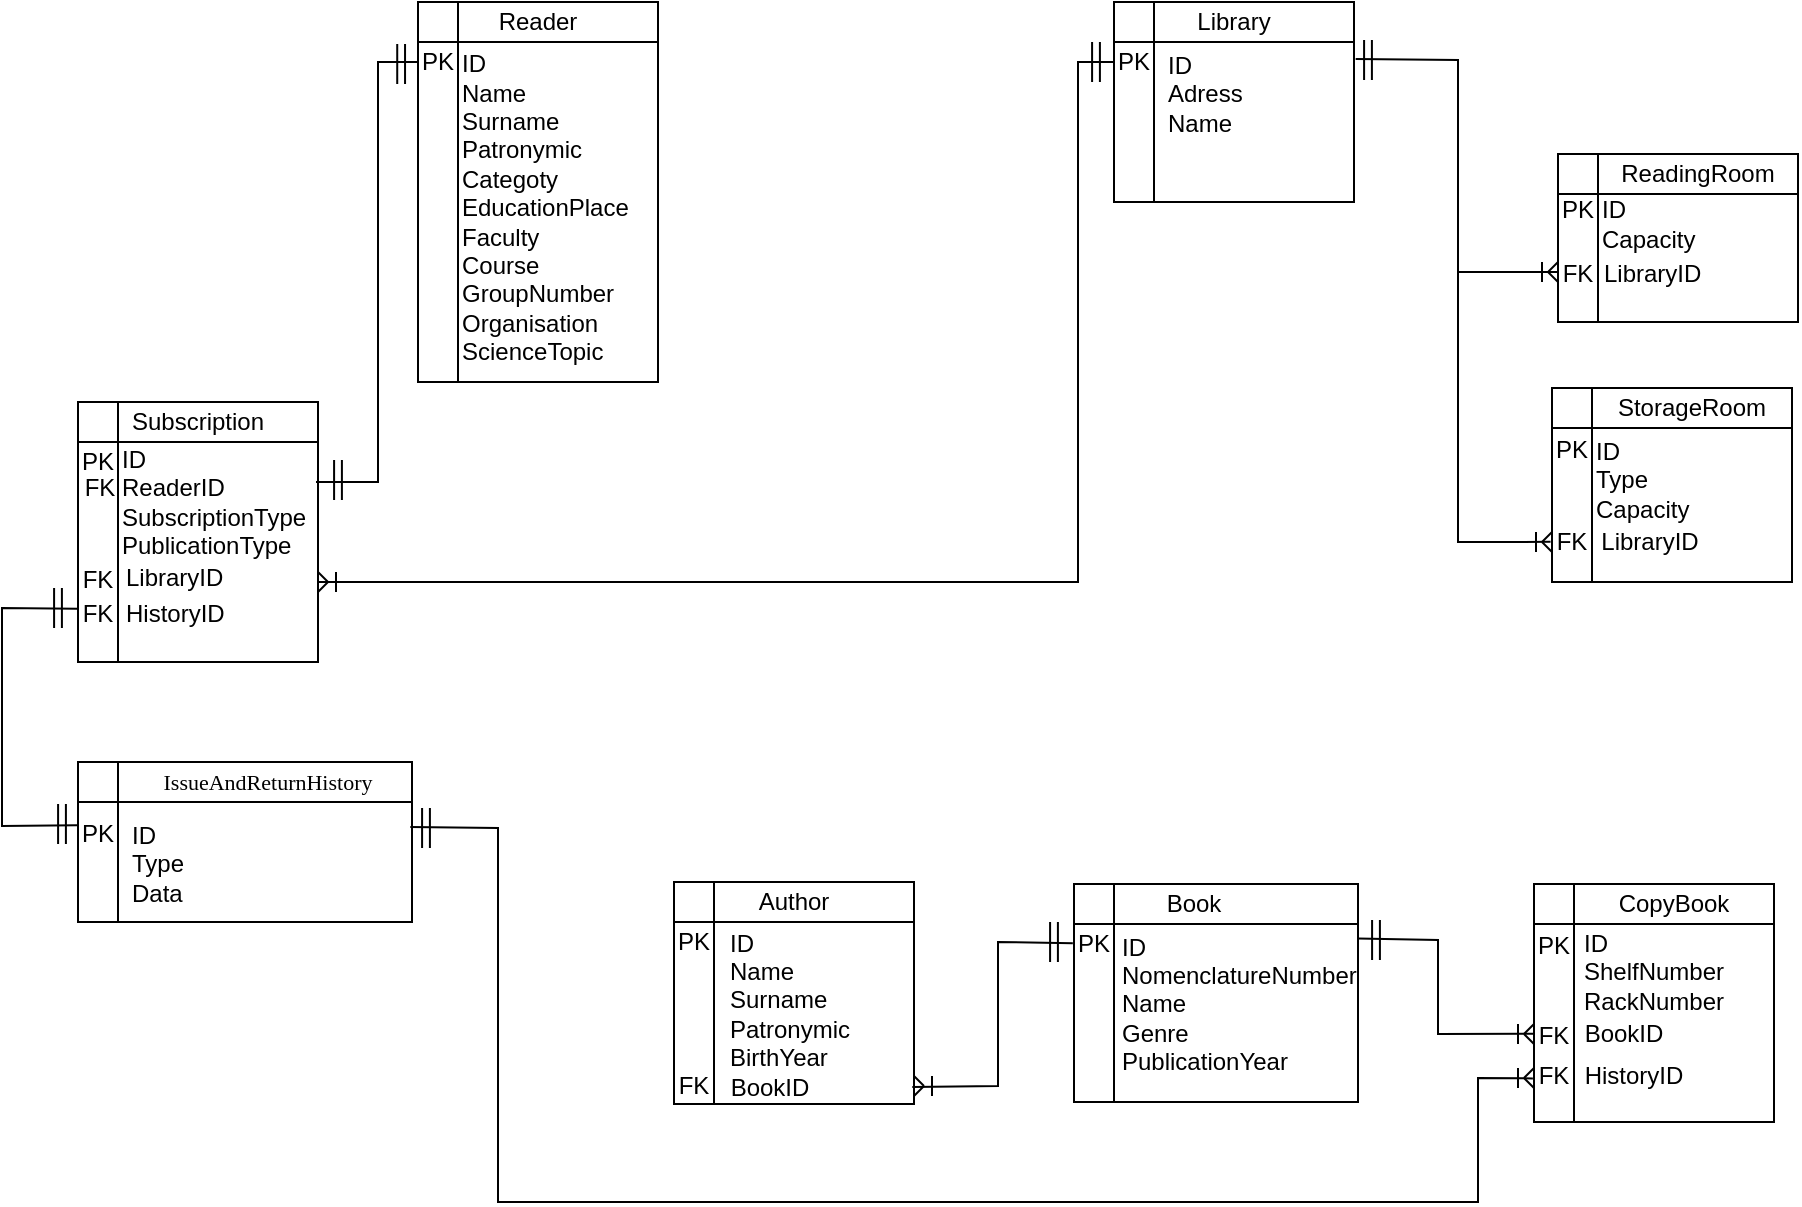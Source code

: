 <mxfile version="24.7.14">
  <diagram name="Страница — 1" id="xbnFKjU7z5Ql60mPrd5U">
    <mxGraphModel dx="1060" dy="672" grid="0" gridSize="10" guides="1" tooltips="1" connect="1" arrows="1" fold="1" page="0" pageScale="1" pageWidth="827" pageHeight="1169" math="0" shadow="0">
      <root>
        <mxCell id="0" />
        <mxCell id="1" parent="0" />
        <mxCell id="FvK3mN-A5cX9Fj2j0IP9-28" style="edgeStyle=orthogonalEdgeStyle;rounded=0;orthogonalLoop=1;jettySize=auto;html=1;exitX=1;exitY=0.5;exitDx=0;exitDy=0;endArrow=none;endFill=0;" edge="1" parent="1">
          <mxGeometry relative="1" as="geometry">
            <mxPoint x="210" y="336.5" as="sourcePoint" />
            <mxPoint x="608" y="121" as="targetPoint" />
            <Array as="points">
              <mxPoint x="210" y="370" />
              <mxPoint x="590" y="370" />
              <mxPoint x="590" y="110" />
              <mxPoint x="608" y="110" />
            </Array>
          </mxGeometry>
        </mxCell>
        <mxCell id="oDdCdlW6J0dr1nh9Fcjd-16" value="&lt;div&gt;&lt;br&gt;&lt;/div&gt;&lt;div&gt;&lt;br&gt;&lt;/div&gt;&lt;div&gt;&lt;br&gt;&lt;/div&gt;" style="shape=internalStorage;whiteSpace=wrap;html=1;backgroundOutline=1;" parent="1" vertex="1">
          <mxGeometry x="90" y="280" width="120" height="130" as="geometry" />
        </mxCell>
        <mxCell id="oDdCdlW6J0dr1nh9Fcjd-17" value="Subscription" style="text;html=1;align=center;verticalAlign=middle;whiteSpace=wrap;rounded=0;" parent="1" vertex="1">
          <mxGeometry x="120" y="280" width="60" height="20" as="geometry" />
        </mxCell>
        <mxCell id="oDdCdlW6J0dr1nh9Fcjd-18" value="&lt;div&gt;ID&lt;/div&gt;&lt;div&gt;ReaderID&lt;/div&gt;&lt;div&gt;SubscriptionType&lt;/div&gt;&lt;div&gt;PublicationType&lt;/div&gt;" style="text;html=1;align=left;verticalAlign=middle;whiteSpace=wrap;rounded=0;" parent="1" vertex="1">
          <mxGeometry x="110" y="300" width="60" height="60" as="geometry" />
        </mxCell>
        <mxCell id="oDdCdlW6J0dr1nh9Fcjd-21" value="PK" style="text;html=1;align=center;verticalAlign=middle;whiteSpace=wrap;rounded=0;" parent="1" vertex="1">
          <mxGeometry x="90" y="300" width="20" height="20" as="geometry" />
        </mxCell>
        <mxCell id="oDdCdlW6J0dr1nh9Fcjd-24" value="" style="shape=internalStorage;whiteSpace=wrap;html=1;backgroundOutline=1;" parent="1" vertex="1">
          <mxGeometry x="830" y="156" width="120" height="84" as="geometry" />
        </mxCell>
        <mxCell id="oDdCdlW6J0dr1nh9Fcjd-25" value="ReadingRoom" style="text;html=1;align=center;verticalAlign=middle;whiteSpace=wrap;rounded=0;" parent="1" vertex="1">
          <mxGeometry x="850" y="156" width="100" height="20" as="geometry" />
        </mxCell>
        <mxCell id="oDdCdlW6J0dr1nh9Fcjd-26" value="PK" style="text;html=1;align=center;verticalAlign=middle;whiteSpace=wrap;rounded=0;" parent="1" vertex="1">
          <mxGeometry x="830" y="179" width="20" height="10" as="geometry" />
        </mxCell>
        <mxCell id="oDdCdlW6J0dr1nh9Fcjd-27" value="LibraryID" style="text;html=1;align=left;verticalAlign=middle;whiteSpace=wrap;rounded=0;" parent="1" vertex="1">
          <mxGeometry x="851" y="201" width="100" height="30" as="geometry" />
        </mxCell>
        <mxCell id="oDdCdlW6J0dr1nh9Fcjd-37" value="" style="endArrow=none;html=1;rounded=0;entryX=-0.002;entryY=0.795;entryDx=0;entryDy=0;exitX=0;exitY=0.25;exitDx=0;exitDy=0;endFill=0;entryPerimeter=0;" parent="1" target="oDdCdlW6J0dr1nh9Fcjd-16" edge="1">
          <mxGeometry width="50" height="50" relative="1" as="geometry">
            <mxPoint x="102" y="491.5" as="sourcePoint" />
            <mxPoint x="100.92" y="383.43" as="targetPoint" />
            <Array as="points">
              <mxPoint x="52" y="492" />
              <mxPoint x="52" y="383" />
            </Array>
          </mxGeometry>
        </mxCell>
        <mxCell id="oDdCdlW6J0dr1nh9Fcjd-43" value="&lt;div&gt;&lt;br&gt;&lt;/div&gt;&lt;div&gt;&lt;br&gt;&lt;/div&gt;&lt;div&gt;&lt;br&gt;&lt;/div&gt;" style="shape=internalStorage;whiteSpace=wrap;html=1;backgroundOutline=1;" parent="1" vertex="1">
          <mxGeometry x="260" y="80" width="120" height="190" as="geometry" />
        </mxCell>
        <mxCell id="oDdCdlW6J0dr1nh9Fcjd-44" value="Reader" style="text;html=1;align=center;verticalAlign=middle;whiteSpace=wrap;rounded=0;" parent="1" vertex="1">
          <mxGeometry x="290" y="80" width="60" height="20" as="geometry" />
        </mxCell>
        <mxCell id="oDdCdlW6J0dr1nh9Fcjd-45" value="&lt;div&gt;ID&lt;/div&gt;&lt;div&gt;Name&lt;/div&gt;&lt;div&gt;Surname&lt;/div&gt;&lt;div&gt;Patronymic&lt;/div&gt;&lt;div&gt;Categoty&lt;/div&gt;&lt;div&gt;EducationPlace&lt;/div&gt;&lt;div&gt;Faculty&lt;/div&gt;&lt;div&gt;Course&lt;/div&gt;&lt;div&gt;GroupNumber&lt;/div&gt;&lt;div&gt;Organisation&lt;/div&gt;&lt;div&gt;ScienceTopic&lt;/div&gt;&lt;div&gt;&lt;br&gt;&lt;/div&gt;" style="text;html=1;align=left;verticalAlign=middle;whiteSpace=wrap;rounded=0;" parent="1" vertex="1">
          <mxGeometry x="280" y="160" width="60" height="60" as="geometry" />
        </mxCell>
        <mxCell id="oDdCdlW6J0dr1nh9Fcjd-46" value="PK" style="text;html=1;align=center;verticalAlign=middle;whiteSpace=wrap;rounded=0;" parent="1" vertex="1">
          <mxGeometry x="260" y="100" width="20" height="20" as="geometry" />
        </mxCell>
        <mxCell id="oDdCdlW6J0dr1nh9Fcjd-48" value="" style="endArrow=none;html=1;rounded=0;entryX=0;entryY=0.5;entryDx=0;entryDy=0;endFill=0;" parent="1" target="oDdCdlW6J0dr1nh9Fcjd-46" edge="1">
          <mxGeometry width="50" height="50" relative="1" as="geometry">
            <mxPoint x="209" y="320" as="sourcePoint" />
            <mxPoint x="410" y="290" as="targetPoint" />
            <Array as="points">
              <mxPoint x="240" y="320" />
              <mxPoint x="240" y="110" />
            </Array>
          </mxGeometry>
        </mxCell>
        <mxCell id="oDdCdlW6J0dr1nh9Fcjd-50" value="" style="endArrow=none;html=1;rounded=0;shape=link;width=-3.913;" parent="1" edge="1">
          <mxGeometry width="50" height="50" relative="1" as="geometry">
            <mxPoint x="220" y="329" as="sourcePoint" />
            <mxPoint x="220" y="309" as="targetPoint" />
          </mxGeometry>
        </mxCell>
        <mxCell id="oDdCdlW6J0dr1nh9Fcjd-55" value="&lt;div&gt;&lt;br&gt;&lt;/div&gt;&lt;div&gt;&lt;br&gt;&lt;/div&gt;&lt;div&gt;&lt;br&gt;&lt;/div&gt;" style="shape=internalStorage;whiteSpace=wrap;html=1;backgroundOutline=1;" parent="1" vertex="1">
          <mxGeometry x="388" y="520" width="120" height="111" as="geometry" />
        </mxCell>
        <mxCell id="oDdCdlW6J0dr1nh9Fcjd-56" value="Author" style="text;html=1;align=center;verticalAlign=middle;whiteSpace=wrap;rounded=0;" parent="1" vertex="1">
          <mxGeometry x="418" y="520" width="60" height="20" as="geometry" />
        </mxCell>
        <mxCell id="oDdCdlW6J0dr1nh9Fcjd-57" value="&lt;div&gt;ID&lt;/div&gt;&lt;div&gt;Name&lt;/div&gt;&lt;div&gt;Surname&lt;/div&gt;&lt;div&gt;Patronymic&lt;/div&gt;&lt;div style=&quot;&quot;&gt;BirthYear&lt;/div&gt;" style="text;html=1;align=left;verticalAlign=middle;whiteSpace=wrap;rounded=0;" parent="1" vertex="1">
          <mxGeometry x="414" y="547" width="68" height="63" as="geometry" />
        </mxCell>
        <mxCell id="oDdCdlW6J0dr1nh9Fcjd-58" value="PK" style="text;html=1;align=center;verticalAlign=middle;whiteSpace=wrap;rounded=0;" parent="1" vertex="1">
          <mxGeometry x="388" y="540" width="20" height="20" as="geometry" />
        </mxCell>
        <mxCell id="oDdCdlW6J0dr1nh9Fcjd-64" value="&lt;div&gt;&lt;br&gt;&lt;/div&gt;&lt;div&gt;&lt;br&gt;&lt;/div&gt;&lt;div&gt;&lt;br&gt;&lt;/div&gt;" style="shape=internalStorage;whiteSpace=wrap;html=1;backgroundOutline=1;" parent="1" vertex="1">
          <mxGeometry x="608" y="80" width="120" height="100" as="geometry" />
        </mxCell>
        <mxCell id="oDdCdlW6J0dr1nh9Fcjd-65" value="Library" style="text;html=1;align=center;verticalAlign=middle;whiteSpace=wrap;rounded=0;" parent="1" vertex="1">
          <mxGeometry x="638" y="80" width="60" height="20" as="geometry" />
        </mxCell>
        <mxCell id="oDdCdlW6J0dr1nh9Fcjd-66" value="ID&lt;div&gt;Adress&lt;/div&gt;&lt;div&gt;Name&lt;/div&gt;" style="text;html=1;align=left;verticalAlign=middle;whiteSpace=wrap;rounded=0;" parent="1" vertex="1">
          <mxGeometry x="633" y="96" width="58" height="60" as="geometry" />
        </mxCell>
        <mxCell id="oDdCdlW6J0dr1nh9Fcjd-67" value="PK" style="text;html=1;align=center;verticalAlign=middle;whiteSpace=wrap;rounded=0;" parent="1" vertex="1">
          <mxGeometry x="608" y="100" width="20" height="20" as="geometry" />
        </mxCell>
        <mxCell id="oDdCdlW6J0dr1nh9Fcjd-80" value="&lt;div&gt;&lt;br&gt;&lt;/div&gt;&lt;div&gt;&lt;br&gt;&lt;/div&gt;&lt;div&gt;&lt;br&gt;&lt;/div&gt;" style="shape=internalStorage;whiteSpace=wrap;html=1;backgroundOutline=1;" parent="1" vertex="1">
          <mxGeometry x="588" y="521" width="142" height="109" as="geometry" />
        </mxCell>
        <mxCell id="oDdCdlW6J0dr1nh9Fcjd-81" value="Book" style="text;html=1;align=center;verticalAlign=middle;whiteSpace=wrap;rounded=0;" parent="1" vertex="1">
          <mxGeometry x="618" y="521" width="60" height="20" as="geometry" />
        </mxCell>
        <mxCell id="oDdCdlW6J0dr1nh9Fcjd-82" value="ID&lt;div&gt;NomenclatureNumber&lt;/div&gt;&lt;div&gt;Name&lt;/div&gt;&lt;div&gt;Genre&lt;/div&gt;&lt;div&gt;PublicationYear&lt;/div&gt;" style="text;html=1;align=left;verticalAlign=middle;whiteSpace=wrap;rounded=0;" parent="1" vertex="1">
          <mxGeometry x="610" y="559.5" width="58" height="43" as="geometry" />
        </mxCell>
        <mxCell id="oDdCdlW6J0dr1nh9Fcjd-83" value="PK" style="text;html=1;align=center;verticalAlign=middle;whiteSpace=wrap;rounded=0;" parent="1" vertex="1">
          <mxGeometry x="588" y="541" width="20" height="20" as="geometry" />
        </mxCell>
        <mxCell id="oDdCdlW6J0dr1nh9Fcjd-84" value="FK" style="text;html=1;align=center;verticalAlign=middle;whiteSpace=wrap;rounded=0;" parent="1" vertex="1">
          <mxGeometry x="388" y="617" width="20" height="10" as="geometry" />
        </mxCell>
        <mxCell id="oDdCdlW6J0dr1nh9Fcjd-105" value="" style="shape=internalStorage;whiteSpace=wrap;html=1;backgroundOutline=1;" parent="1" vertex="1">
          <mxGeometry x="818" y="521" width="120" height="119" as="geometry" />
        </mxCell>
        <mxCell id="oDdCdlW6J0dr1nh9Fcjd-106" value="CopyBook" style="text;html=1;align=center;verticalAlign=middle;whiteSpace=wrap;rounded=0;" parent="1" vertex="1">
          <mxGeometry x="838" y="521" width="100" height="20" as="geometry" />
        </mxCell>
        <mxCell id="oDdCdlW6J0dr1nh9Fcjd-107" value="PK" style="text;html=1;align=center;verticalAlign=middle;whiteSpace=wrap;rounded=0;" parent="1" vertex="1">
          <mxGeometry x="818" y="547" width="20" height="10" as="geometry" />
        </mxCell>
        <mxCell id="oDdCdlW6J0dr1nh9Fcjd-109" value="&lt;div style=&quot;text-align: left;&quot;&gt;ID&lt;br&gt;&lt;/div&gt;&lt;div&gt;ShelfNumber&lt;/div&gt;&lt;div&gt;RackNumber&lt;/div&gt;&lt;div&gt;&lt;br&gt;&lt;/div&gt;&lt;div&gt;&lt;br&gt;&lt;/div&gt;&lt;div&gt;&lt;br&gt;&lt;/div&gt;&lt;div&gt;&lt;br&gt;&lt;/div&gt;&lt;div&gt;&lt;br&gt;&lt;/div&gt;" style="text;html=1;align=center;verticalAlign=middle;whiteSpace=wrap;rounded=0;" parent="1" vertex="1">
          <mxGeometry x="828" y="594" width="100" height="13" as="geometry" />
        </mxCell>
        <mxCell id="FvK3mN-A5cX9Fj2j0IP9-6" value="" style="shape=internalStorage;whiteSpace=wrap;html=1;backgroundOutline=1;" vertex="1" parent="1">
          <mxGeometry x="90" y="460" width="167" height="80" as="geometry" />
        </mxCell>
        <mxCell id="FvK3mN-A5cX9Fj2j0IP9-7" value="&lt;span style=&quot;font-family: Verdana; background-color: rgb(255, 255, 255); font-size: 11px;&quot;&gt;IssueAndReturnHistory&lt;/span&gt;" style="text;html=1;align=center;verticalAlign=middle;whiteSpace=wrap;rounded=0;" vertex="1" parent="1">
          <mxGeometry x="135" y="460" width="100" height="20" as="geometry" />
        </mxCell>
        <mxCell id="FvK3mN-A5cX9Fj2j0IP9-8" value="PK" style="text;html=1;align=center;verticalAlign=middle;whiteSpace=wrap;rounded=0;" vertex="1" parent="1">
          <mxGeometry x="90" y="491" width="20" height="10" as="geometry" />
        </mxCell>
        <mxCell id="FvK3mN-A5cX9Fj2j0IP9-9" value="ID&lt;div&gt;Type&lt;br&gt;&lt;/div&gt;&lt;div style=&quot;&quot;&gt;Data&lt;/div&gt;" style="text;html=1;align=left;verticalAlign=middle;whiteSpace=wrap;rounded=0;" vertex="1" parent="1">
          <mxGeometry x="115" y="501" width="50" height="20" as="geometry" />
        </mxCell>
        <mxCell id="FvK3mN-A5cX9Fj2j0IP9-12" value="" style="shape=internalStorage;whiteSpace=wrap;html=1;backgroundOutline=1;" vertex="1" parent="1">
          <mxGeometry x="827" y="273" width="120" height="97" as="geometry" />
        </mxCell>
        <mxCell id="FvK3mN-A5cX9Fj2j0IP9-13" value="StorageRoom" style="text;html=1;align=center;verticalAlign=middle;whiteSpace=wrap;rounded=0;" vertex="1" parent="1">
          <mxGeometry x="847" y="273" width="100" height="20" as="geometry" />
        </mxCell>
        <mxCell id="FvK3mN-A5cX9Fj2j0IP9-14" value="PK" style="text;html=1;align=center;verticalAlign=middle;whiteSpace=wrap;rounded=0;" vertex="1" parent="1">
          <mxGeometry x="827" y="299" width="20" height="10" as="geometry" />
        </mxCell>
        <mxCell id="FvK3mN-A5cX9Fj2j0IP9-15" value="ID&lt;div&gt;Type&lt;/div&gt;&lt;div style=&quot;&quot;&gt;Capacity&lt;/div&gt;" style="text;html=1;align=left;verticalAlign=middle;whiteSpace=wrap;rounded=0;" vertex="1" parent="1">
          <mxGeometry x="847" y="304" width="100" height="30" as="geometry" />
        </mxCell>
        <mxCell id="FvK3mN-A5cX9Fj2j0IP9-26" value="" style="endArrow=none;html=1;rounded=0;shape=link;width=-3.913;" edge="1" parent="1">
          <mxGeometry width="50" height="50" relative="1" as="geometry">
            <mxPoint x="251.57" y="121" as="sourcePoint" />
            <mxPoint x="251.57" y="101" as="targetPoint" />
          </mxGeometry>
        </mxCell>
        <mxCell id="FvK3mN-A5cX9Fj2j0IP9-27" value="" style="endArrow=none;html=1;rounded=0;shape=link;width=-3.913;" edge="1" parent="1">
          <mxGeometry width="50" height="50" relative="1" as="geometry">
            <mxPoint x="599" y="120" as="sourcePoint" />
            <mxPoint x="599" y="100" as="targetPoint" />
          </mxGeometry>
        </mxCell>
        <mxCell id="FvK3mN-A5cX9Fj2j0IP9-30" value="FK" style="text;html=1;align=center;verticalAlign=middle;whiteSpace=wrap;rounded=0;" vertex="1" parent="1">
          <mxGeometry x="90" y="362" width="20" height="14" as="geometry" />
        </mxCell>
        <mxCell id="FvK3mN-A5cX9Fj2j0IP9-34" value="" style="endArrow=none;html=1;rounded=0;" edge="1" parent="1">
          <mxGeometry width="50" height="50" relative="1" as="geometry">
            <mxPoint x="210" y="375" as="sourcePoint" />
            <mxPoint x="215" y="370" as="targetPoint" />
          </mxGeometry>
        </mxCell>
        <mxCell id="FvK3mN-A5cX9Fj2j0IP9-35" value="" style="endArrow=none;html=1;rounded=0;" edge="1" parent="1">
          <mxGeometry width="50" height="50" relative="1" as="geometry">
            <mxPoint x="215" y="370" as="sourcePoint" />
            <mxPoint x="210" y="365" as="targetPoint" />
          </mxGeometry>
        </mxCell>
        <mxCell id="FvK3mN-A5cX9Fj2j0IP9-36" value="" style="endArrow=none;html=1;rounded=0;" edge="1" parent="1">
          <mxGeometry width="50" height="50" relative="1" as="geometry">
            <mxPoint x="219" y="365" as="sourcePoint" />
            <mxPoint x="219" y="375" as="targetPoint" />
          </mxGeometry>
        </mxCell>
        <mxCell id="FvK3mN-A5cX9Fj2j0IP9-37" value="LibraryID" style="text;html=1;align=left;verticalAlign=middle;whiteSpace=wrap;rounded=0;" vertex="1" parent="1">
          <mxGeometry x="112" y="353" width="60" height="30" as="geometry" />
        </mxCell>
        <mxCell id="FvK3mN-A5cX9Fj2j0IP9-39" value="FK" style="text;html=1;align=center;verticalAlign=middle;whiteSpace=wrap;rounded=0;" vertex="1" parent="1">
          <mxGeometry x="91" y="316" width="20" height="14" as="geometry" />
        </mxCell>
        <mxCell id="FvK3mN-A5cX9Fj2j0IP9-40" value="FK" style="text;html=1;align=center;verticalAlign=middle;whiteSpace=wrap;rounded=0;" vertex="1" parent="1">
          <mxGeometry x="90" y="379" width="20" height="14" as="geometry" />
        </mxCell>
        <mxCell id="FvK3mN-A5cX9Fj2j0IP9-41" value="HistoryID" style="text;html=1;align=left;verticalAlign=middle;whiteSpace=wrap;rounded=0;" vertex="1" parent="1">
          <mxGeometry x="112" y="371" width="60" height="30" as="geometry" />
        </mxCell>
        <mxCell id="FvK3mN-A5cX9Fj2j0IP9-44" value="" style="endArrow=none;html=1;rounded=0;shape=link;width=-3.913;" edge="1" parent="1">
          <mxGeometry width="50" height="50" relative="1" as="geometry">
            <mxPoint x="82" y="501" as="sourcePoint" />
            <mxPoint x="82" y="481" as="targetPoint" />
          </mxGeometry>
        </mxCell>
        <mxCell id="FvK3mN-A5cX9Fj2j0IP9-45" value="" style="endArrow=none;html=1;rounded=0;shape=link;width=-3.913;" edge="1" parent="1">
          <mxGeometry width="50" height="50" relative="1" as="geometry">
            <mxPoint x="80" y="393" as="sourcePoint" />
            <mxPoint x="80" y="373" as="targetPoint" />
          </mxGeometry>
        </mxCell>
        <mxCell id="FvK3mN-A5cX9Fj2j0IP9-47" value="ID&lt;div&gt;Capacity&lt;/div&gt;" style="text;html=1;align=left;verticalAlign=middle;whiteSpace=wrap;rounded=0;" vertex="1" parent="1">
          <mxGeometry x="850" y="176" width="100" height="30" as="geometry" />
        </mxCell>
        <mxCell id="FvK3mN-A5cX9Fj2j0IP9-49" value="FK" style="text;html=1;align=center;verticalAlign=middle;whiteSpace=wrap;rounded=0;" vertex="1" parent="1">
          <mxGeometry x="830" y="211" width="20" height="10" as="geometry" />
        </mxCell>
        <mxCell id="FvK3mN-A5cX9Fj2j0IP9-50" value="" style="endArrow=none;html=1;rounded=0;exitX=1.007;exitY=0.285;exitDx=0;exitDy=0;exitPerimeter=0;entryX=-0.018;entryY=0.397;entryDx=0;entryDy=0;entryPerimeter=0;" edge="1" parent="1" source="oDdCdlW6J0dr1nh9Fcjd-64" target="FvK3mN-A5cX9Fj2j0IP9-49">
          <mxGeometry width="50" height="50" relative="1" as="geometry">
            <mxPoint x="750" y="200" as="sourcePoint" />
            <mxPoint x="829" y="215" as="targetPoint" />
            <Array as="points">
              <mxPoint x="780" y="109" />
              <mxPoint x="780" y="215" />
            </Array>
          </mxGeometry>
        </mxCell>
        <mxCell id="FvK3mN-A5cX9Fj2j0IP9-51" value="" style="endArrow=none;html=1;rounded=0;shape=link;width=-3.913;" edge="1" parent="1">
          <mxGeometry width="50" height="50" relative="1" as="geometry">
            <mxPoint x="735" y="119" as="sourcePoint" />
            <mxPoint x="735" y="99" as="targetPoint" />
          </mxGeometry>
        </mxCell>
        <mxCell id="FvK3mN-A5cX9Fj2j0IP9-52" value="" style="endArrow=none;html=1;rounded=0;" edge="1" parent="1">
          <mxGeometry width="50" height="50" relative="1" as="geometry">
            <mxPoint x="825" y="215" as="sourcePoint" />
            <mxPoint x="830" y="220" as="targetPoint" />
          </mxGeometry>
        </mxCell>
        <mxCell id="FvK3mN-A5cX9Fj2j0IP9-53" value="" style="endArrow=none;html=1;rounded=0;" edge="1" parent="1">
          <mxGeometry width="50" height="50" relative="1" as="geometry">
            <mxPoint x="830" y="210" as="sourcePoint" />
            <mxPoint x="825" y="215" as="targetPoint" />
          </mxGeometry>
        </mxCell>
        <mxCell id="FvK3mN-A5cX9Fj2j0IP9-54" value="" style="endArrow=none;html=1;rounded=0;" edge="1" parent="1">
          <mxGeometry width="50" height="50" relative="1" as="geometry">
            <mxPoint x="822" y="220" as="sourcePoint" />
            <mxPoint x="822" y="210" as="targetPoint" />
          </mxGeometry>
        </mxCell>
        <mxCell id="FvK3mN-A5cX9Fj2j0IP9-56" value="FK" style="text;html=1;align=center;verticalAlign=middle;whiteSpace=wrap;rounded=0;" vertex="1" parent="1">
          <mxGeometry x="827" y="345" width="20" height="10" as="geometry" />
        </mxCell>
        <mxCell id="FvK3mN-A5cX9Fj2j0IP9-57" value="LibraryID" style="text;html=1;align=center;verticalAlign=middle;whiteSpace=wrap;rounded=0;" vertex="1" parent="1">
          <mxGeometry x="866" y="345" width="20" height="10" as="geometry" />
        </mxCell>
        <mxCell id="FvK3mN-A5cX9Fj2j0IP9-59" value="" style="endArrow=none;html=1;rounded=0;exitX=-0.006;exitY=0.793;exitDx=0;exitDy=0;exitPerimeter=0;" edge="1" parent="1" source="FvK3mN-A5cX9Fj2j0IP9-12">
          <mxGeometry width="50" height="50" relative="1" as="geometry">
            <mxPoint x="780" y="300" as="sourcePoint" />
            <mxPoint x="780" y="210" as="targetPoint" />
            <Array as="points">
              <mxPoint x="780" y="350" />
            </Array>
          </mxGeometry>
        </mxCell>
        <mxCell id="FvK3mN-A5cX9Fj2j0IP9-60" value="" style="endArrow=none;html=1;rounded=0;" edge="1" parent="1">
          <mxGeometry width="50" height="50" relative="1" as="geometry">
            <mxPoint x="822" y="350" as="sourcePoint" />
            <mxPoint x="827" y="355" as="targetPoint" />
          </mxGeometry>
        </mxCell>
        <mxCell id="FvK3mN-A5cX9Fj2j0IP9-61" value="" style="endArrow=none;html=1;rounded=0;" edge="1" parent="1">
          <mxGeometry width="50" height="50" relative="1" as="geometry">
            <mxPoint x="827" y="345" as="sourcePoint" />
            <mxPoint x="822" y="350" as="targetPoint" />
          </mxGeometry>
        </mxCell>
        <mxCell id="FvK3mN-A5cX9Fj2j0IP9-62" value="" style="endArrow=none;html=1;rounded=0;" edge="1" parent="1">
          <mxGeometry width="50" height="50" relative="1" as="geometry">
            <mxPoint x="819" y="355" as="sourcePoint" />
            <mxPoint x="819" y="345" as="targetPoint" />
          </mxGeometry>
        </mxCell>
        <mxCell id="FvK3mN-A5cX9Fj2j0IP9-64" value="FK" style="text;html=1;align=center;verticalAlign=middle;whiteSpace=wrap;rounded=0;" vertex="1" parent="1">
          <mxGeometry x="818" y="592" width="20" height="10" as="geometry" />
        </mxCell>
        <mxCell id="FvK3mN-A5cX9Fj2j0IP9-65" value="BookID" style="text;html=1;align=center;verticalAlign=middle;whiteSpace=wrap;rounded=0;" vertex="1" parent="1">
          <mxGeometry x="853" y="591" width="20" height="10" as="geometry" />
        </mxCell>
        <mxCell id="FvK3mN-A5cX9Fj2j0IP9-66" value="" style="endArrow=none;html=1;rounded=0;exitX=1;exitY=0.25;exitDx=0;exitDy=0;entryX=-0.003;entryY=0.629;entryDx=0;entryDy=0;entryPerimeter=0;" edge="1" parent="1" source="oDdCdlW6J0dr1nh9Fcjd-80" target="oDdCdlW6J0dr1nh9Fcjd-105">
          <mxGeometry width="50" height="50" relative="1" as="geometry">
            <mxPoint x="670" y="441" as="sourcePoint" />
            <mxPoint x="720" y="391" as="targetPoint" />
            <Array as="points">
              <mxPoint x="770" y="549" />
              <mxPoint x="770" y="596" />
            </Array>
          </mxGeometry>
        </mxCell>
        <mxCell id="FvK3mN-A5cX9Fj2j0IP9-67" value="" style="endArrow=none;html=1;rounded=0;shape=link;width=-3.913;" edge="1" parent="1">
          <mxGeometry width="50" height="50" relative="1" as="geometry">
            <mxPoint x="739" y="559" as="sourcePoint" />
            <mxPoint x="739" y="539" as="targetPoint" />
          </mxGeometry>
        </mxCell>
        <mxCell id="FvK3mN-A5cX9Fj2j0IP9-68" value="" style="endArrow=none;html=1;rounded=0;" edge="1" parent="1">
          <mxGeometry width="50" height="50" relative="1" as="geometry">
            <mxPoint x="813" y="596" as="sourcePoint" />
            <mxPoint x="818" y="601" as="targetPoint" />
          </mxGeometry>
        </mxCell>
        <mxCell id="FvK3mN-A5cX9Fj2j0IP9-69" value="" style="endArrow=none;html=1;rounded=0;" edge="1" parent="1">
          <mxGeometry width="50" height="50" relative="1" as="geometry">
            <mxPoint x="818" y="591" as="sourcePoint" />
            <mxPoint x="813" y="596" as="targetPoint" />
          </mxGeometry>
        </mxCell>
        <mxCell id="FvK3mN-A5cX9Fj2j0IP9-70" value="" style="endArrow=none;html=1;rounded=0;" edge="1" parent="1">
          <mxGeometry width="50" height="50" relative="1" as="geometry">
            <mxPoint x="810" y="601" as="sourcePoint" />
            <mxPoint x="810" y="591" as="targetPoint" />
          </mxGeometry>
        </mxCell>
        <mxCell id="FvK3mN-A5cX9Fj2j0IP9-72" value="BookID" style="text;html=1;align=center;verticalAlign=middle;whiteSpace=wrap;rounded=0;" vertex="1" parent="1">
          <mxGeometry x="426" y="618" width="20" height="10" as="geometry" />
        </mxCell>
        <mxCell id="FvK3mN-A5cX9Fj2j0IP9-73" value="" style="endArrow=none;html=1;rounded=0;exitX=0.993;exitY=0.923;exitDx=0;exitDy=0;entryX=-0.004;entryY=0.272;entryDx=0;entryDy=0;entryPerimeter=0;exitPerimeter=0;" edge="1" parent="1" source="oDdCdlW6J0dr1nh9Fcjd-55" target="oDdCdlW6J0dr1nh9Fcjd-80">
          <mxGeometry width="50" height="50" relative="1" as="geometry">
            <mxPoint x="500" y="570" as="sourcePoint" />
            <mxPoint x="550" y="520" as="targetPoint" />
            <Array as="points">
              <mxPoint x="550" y="622" />
              <mxPoint x="550" y="550" />
            </Array>
          </mxGeometry>
        </mxCell>
        <mxCell id="FvK3mN-A5cX9Fj2j0IP9-74" value="" style="endArrow=none;html=1;rounded=0;shape=link;width=-3.913;" edge="1" parent="1">
          <mxGeometry width="50" height="50" relative="1" as="geometry">
            <mxPoint x="578" y="560" as="sourcePoint" />
            <mxPoint x="578" y="540" as="targetPoint" />
          </mxGeometry>
        </mxCell>
        <mxCell id="FvK3mN-A5cX9Fj2j0IP9-75" value="" style="endArrow=none;html=1;rounded=0;" edge="1" parent="1">
          <mxGeometry width="50" height="50" relative="1" as="geometry">
            <mxPoint x="508" y="627" as="sourcePoint" />
            <mxPoint x="513" y="622" as="targetPoint" />
          </mxGeometry>
        </mxCell>
        <mxCell id="FvK3mN-A5cX9Fj2j0IP9-76" value="" style="endArrow=none;html=1;rounded=0;" edge="1" parent="1">
          <mxGeometry width="50" height="50" relative="1" as="geometry">
            <mxPoint x="513" y="622" as="sourcePoint" />
            <mxPoint x="508" y="617" as="targetPoint" />
          </mxGeometry>
        </mxCell>
        <mxCell id="FvK3mN-A5cX9Fj2j0IP9-77" value="" style="endArrow=none;html=1;rounded=0;" edge="1" parent="1">
          <mxGeometry width="50" height="50" relative="1" as="geometry">
            <mxPoint x="517" y="617" as="sourcePoint" />
            <mxPoint x="517" y="627" as="targetPoint" />
          </mxGeometry>
        </mxCell>
        <mxCell id="FvK3mN-A5cX9Fj2j0IP9-79" value="FK" style="text;html=1;align=center;verticalAlign=middle;whiteSpace=wrap;rounded=0;" vertex="1" parent="1">
          <mxGeometry x="818" y="612" width="20" height="10" as="geometry" />
        </mxCell>
        <mxCell id="FvK3mN-A5cX9Fj2j0IP9-80" value="HistoryID" style="text;html=1;align=center;verticalAlign=middle;whiteSpace=wrap;rounded=0;" vertex="1" parent="1">
          <mxGeometry x="858" y="612" width="20" height="10" as="geometry" />
        </mxCell>
        <mxCell id="FvK3mN-A5cX9Fj2j0IP9-81" value="" style="endArrow=none;html=1;rounded=0;entryX=0.995;entryY=0.407;entryDx=0;entryDy=0;entryPerimeter=0;exitX=-0.028;exitY=0.621;exitDx=0;exitDy=0;exitPerimeter=0;" edge="1" parent="1" source="FvK3mN-A5cX9Fj2j0IP9-79" target="FvK3mN-A5cX9Fj2j0IP9-6">
          <mxGeometry width="50" height="50" relative="1" as="geometry">
            <mxPoint x="470" y="550" as="sourcePoint" />
            <mxPoint x="520" y="500" as="targetPoint" />
            <Array as="points">
              <mxPoint x="790" y="618" />
              <mxPoint x="790" y="680" />
              <mxPoint x="300" y="680" />
              <mxPoint x="300" y="493" />
            </Array>
          </mxGeometry>
        </mxCell>
        <mxCell id="FvK3mN-A5cX9Fj2j0IP9-82" value="" style="endArrow=none;html=1;rounded=0;" edge="1" parent="1">
          <mxGeometry width="50" height="50" relative="1" as="geometry">
            <mxPoint x="813" y="618" as="sourcePoint" />
            <mxPoint x="818" y="623" as="targetPoint" />
          </mxGeometry>
        </mxCell>
        <mxCell id="FvK3mN-A5cX9Fj2j0IP9-83" value="" style="endArrow=none;html=1;rounded=0;" edge="1" parent="1">
          <mxGeometry width="50" height="50" relative="1" as="geometry">
            <mxPoint x="818" y="613" as="sourcePoint" />
            <mxPoint x="813" y="618" as="targetPoint" />
          </mxGeometry>
        </mxCell>
        <mxCell id="FvK3mN-A5cX9Fj2j0IP9-84" value="" style="endArrow=none;html=1;rounded=0;" edge="1" parent="1">
          <mxGeometry width="50" height="50" relative="1" as="geometry">
            <mxPoint x="810" y="623" as="sourcePoint" />
            <mxPoint x="810" y="613" as="targetPoint" />
          </mxGeometry>
        </mxCell>
        <mxCell id="FvK3mN-A5cX9Fj2j0IP9-85" value="" style="endArrow=none;html=1;rounded=0;shape=link;width=-3.913;" edge="1" parent="1">
          <mxGeometry width="50" height="50" relative="1" as="geometry">
            <mxPoint x="264" y="503" as="sourcePoint" />
            <mxPoint x="264" y="483" as="targetPoint" />
          </mxGeometry>
        </mxCell>
      </root>
    </mxGraphModel>
  </diagram>
</mxfile>
